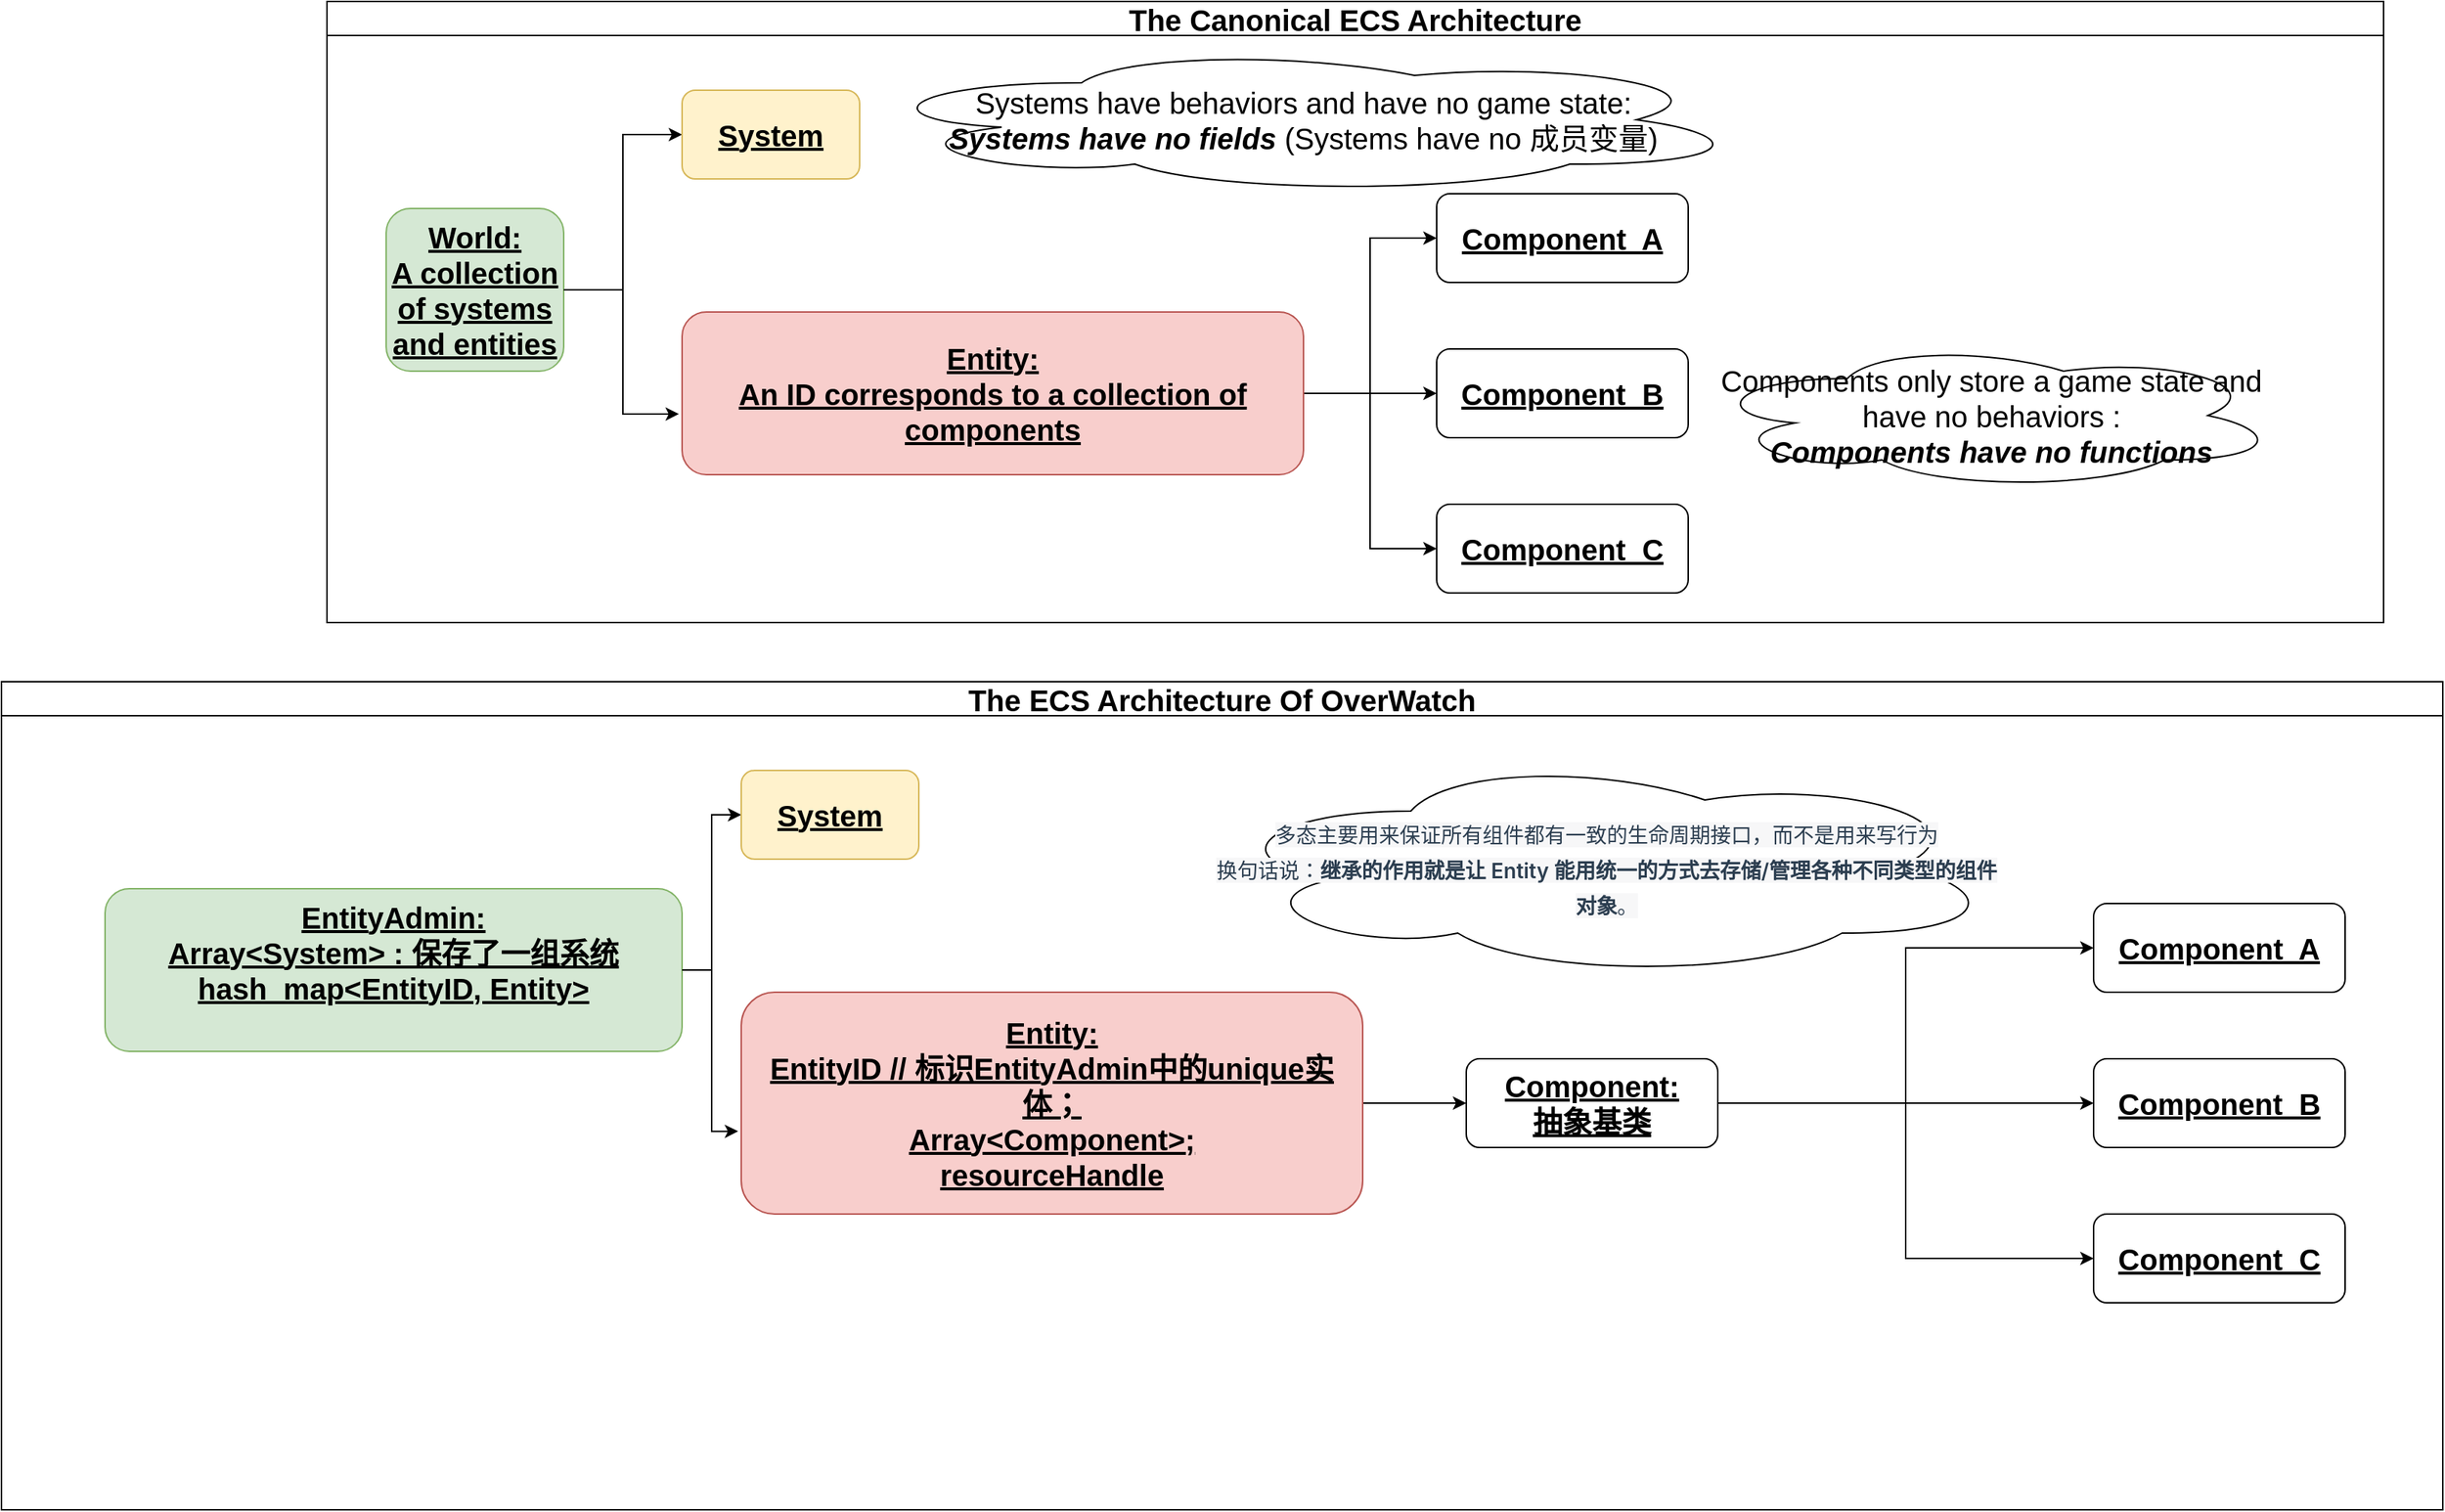 <mxfile version="28.2.0">
  <diagram name="第 1 页" id="CxN-nvPnmQ1PO7884Idd">
    <mxGraphModel dx="2655" dy="959" grid="1" gridSize="10" guides="1" tooltips="1" connect="1" arrows="1" fold="1" page="1" pageScale="1" pageWidth="827" pageHeight="1169" math="0" shadow="0">
      <root>
        <mxCell id="0" />
        <mxCell id="1" parent="0" />
        <mxCell id="kjXMb5Oc9gqvb5fUqaoA-7" value="The Canonical ECS Architecture" style="swimlane;whiteSpace=wrap;html=1;fontSize=20;" vertex="1" parent="1">
          <mxGeometry x="-460" y="50" width="1390" height="420" as="geometry" />
        </mxCell>
        <mxCell id="kjXMb5Oc9gqvb5fUqaoA-13" style="edgeStyle=orthogonalEdgeStyle;rounded=0;orthogonalLoop=1;jettySize=auto;html=1;entryX=0;entryY=0.5;entryDx=0;entryDy=0;" edge="1" parent="kjXMb5Oc9gqvb5fUqaoA-7" source="kjXMb5Oc9gqvb5fUqaoA-8" target="kjXMb5Oc9gqvb5fUqaoA-11">
          <mxGeometry relative="1" as="geometry" />
        </mxCell>
        <mxCell id="kjXMb5Oc9gqvb5fUqaoA-8" value="World:&lt;div&gt;A collection of systems and entities&lt;/div&gt;" style="rounded=1;whiteSpace=wrap;html=1;fontStyle=5;fontSize=20;fillColor=#d5e8d4;strokeColor=#82b366;" vertex="1" parent="kjXMb5Oc9gqvb5fUqaoA-7">
          <mxGeometry x="40" y="140" width="120" height="110" as="geometry" />
        </mxCell>
        <mxCell id="kjXMb5Oc9gqvb5fUqaoA-11" value="System" style="rounded=1;whiteSpace=wrap;html=1;fontStyle=5;fontSize=20;fillColor=#fff2cc;strokeColor=#d6b656;" vertex="1" parent="kjXMb5Oc9gqvb5fUqaoA-7">
          <mxGeometry x="240" y="60" width="120" height="60" as="geometry" />
        </mxCell>
        <mxCell id="kjXMb5Oc9gqvb5fUqaoA-26" style="edgeStyle=orthogonalEdgeStyle;rounded=0;orthogonalLoop=1;jettySize=auto;html=1;entryX=0;entryY=0.5;entryDx=0;entryDy=0;" edge="1" parent="kjXMb5Oc9gqvb5fUqaoA-7" source="kjXMb5Oc9gqvb5fUqaoA-12" target="kjXMb5Oc9gqvb5fUqaoA-15">
          <mxGeometry relative="1" as="geometry" />
        </mxCell>
        <mxCell id="kjXMb5Oc9gqvb5fUqaoA-27" style="edgeStyle=orthogonalEdgeStyle;rounded=0;orthogonalLoop=1;jettySize=auto;html=1;exitX=1;exitY=0.5;exitDx=0;exitDy=0;entryX=0;entryY=0.5;entryDx=0;entryDy=0;" edge="1" parent="kjXMb5Oc9gqvb5fUqaoA-7" source="kjXMb5Oc9gqvb5fUqaoA-12" target="kjXMb5Oc9gqvb5fUqaoA-24">
          <mxGeometry relative="1" as="geometry" />
        </mxCell>
        <mxCell id="kjXMb5Oc9gqvb5fUqaoA-28" style="edgeStyle=orthogonalEdgeStyle;rounded=0;orthogonalLoop=1;jettySize=auto;html=1;exitX=1;exitY=0.5;exitDx=0;exitDy=0;entryX=0;entryY=0.5;entryDx=0;entryDy=0;" edge="1" parent="kjXMb5Oc9gqvb5fUqaoA-7" source="kjXMb5Oc9gqvb5fUqaoA-12" target="kjXMb5Oc9gqvb5fUqaoA-25">
          <mxGeometry relative="1" as="geometry" />
        </mxCell>
        <mxCell id="kjXMb5Oc9gqvb5fUqaoA-12" value="Entity:&lt;div&gt;An ID corresponds to a collection of components&lt;/div&gt;" style="rounded=1;whiteSpace=wrap;html=1;fontStyle=5;fontSize=20;fillColor=#f8cecc;strokeColor=#b85450;" vertex="1" parent="kjXMb5Oc9gqvb5fUqaoA-7">
          <mxGeometry x="240" y="210" width="420" height="110" as="geometry" />
        </mxCell>
        <mxCell id="kjXMb5Oc9gqvb5fUqaoA-14" style="edgeStyle=orthogonalEdgeStyle;rounded=0;orthogonalLoop=1;jettySize=auto;html=1;exitX=1;exitY=0.5;exitDx=0;exitDy=0;entryX=-0.005;entryY=0.627;entryDx=0;entryDy=0;entryPerimeter=0;" edge="1" parent="kjXMb5Oc9gqvb5fUqaoA-7" source="kjXMb5Oc9gqvb5fUqaoA-8" target="kjXMb5Oc9gqvb5fUqaoA-12">
          <mxGeometry relative="1" as="geometry" />
        </mxCell>
        <mxCell id="kjXMb5Oc9gqvb5fUqaoA-15" value="Component&amp;nbsp; A" style="rounded=1;whiteSpace=wrap;html=1;fontStyle=5;fontSize=20;" vertex="1" parent="kjXMb5Oc9gqvb5fUqaoA-7">
          <mxGeometry x="750" y="130" width="170" height="60" as="geometry" />
        </mxCell>
        <mxCell id="kjXMb5Oc9gqvb5fUqaoA-24" value="Component&amp;nbsp; B" style="rounded=1;whiteSpace=wrap;html=1;fontStyle=5;fontSize=20;" vertex="1" parent="kjXMb5Oc9gqvb5fUqaoA-7">
          <mxGeometry x="750" y="235" width="170" height="60" as="geometry" />
        </mxCell>
        <mxCell id="kjXMb5Oc9gqvb5fUqaoA-25" value="Component&amp;nbsp; C" style="rounded=1;whiteSpace=wrap;html=1;fontStyle=5;fontSize=20;" vertex="1" parent="kjXMb5Oc9gqvb5fUqaoA-7">
          <mxGeometry x="750" y="340" width="170" height="60" as="geometry" />
        </mxCell>
        <mxCell id="kjXMb5Oc9gqvb5fUqaoA-29" value="Components only store a game state and have no behaviors :&lt;div&gt;&lt;b&gt;&lt;i&gt;Components have no functions&lt;/i&gt;&lt;/b&gt;&lt;/div&gt;" style="ellipse;shape=cloud;whiteSpace=wrap;html=1;fontSize=20;" vertex="1" parent="kjXMb5Oc9gqvb5fUqaoA-7">
          <mxGeometry x="930" y="230" width="390" height="100" as="geometry" />
        </mxCell>
        <mxCell id="kjXMb5Oc9gqvb5fUqaoA-30" value="Systems have behaviors and have no game state:&lt;div&gt;&lt;b&gt;&lt;i&gt;Systems have no fields&lt;/i&gt;&lt;/b&gt; (Systems have no 成员变量)&lt;/div&gt;" style="ellipse;shape=cloud;whiteSpace=wrap;html=1;fontSize=20;" vertex="1" parent="kjXMb5Oc9gqvb5fUqaoA-7">
          <mxGeometry x="360" y="30" width="600" height="100" as="geometry" />
        </mxCell>
        <mxCell id="kjXMb5Oc9gqvb5fUqaoA-31" value="The ECS Architecture Of OverWatch" style="swimlane;whiteSpace=wrap;html=1;fontSize=20;" vertex="1" parent="1">
          <mxGeometry x="-680" y="510" width="1650" height="560" as="geometry" />
        </mxCell>
        <mxCell id="kjXMb5Oc9gqvb5fUqaoA-32" style="edgeStyle=orthogonalEdgeStyle;rounded=0;orthogonalLoop=1;jettySize=auto;html=1;entryX=0;entryY=0.5;entryDx=0;entryDy=0;" edge="1" parent="kjXMb5Oc9gqvb5fUqaoA-31" source="kjXMb5Oc9gqvb5fUqaoA-33" target="kjXMb5Oc9gqvb5fUqaoA-34">
          <mxGeometry relative="1" as="geometry" />
        </mxCell>
        <mxCell id="kjXMb5Oc9gqvb5fUqaoA-33" value="EntityAdmin:&lt;div&gt;Array&amp;lt;System&amp;gt; : 保存了一组系统&lt;/div&gt;&lt;div&gt;hash_map&amp;lt;EntityID, Entity&amp;gt;&lt;br&gt;&lt;div&gt;&lt;br&gt;&lt;/div&gt;&lt;/div&gt;" style="rounded=1;whiteSpace=wrap;html=1;fontStyle=5;fontSize=20;fillColor=#d5e8d4;strokeColor=#82b366;" vertex="1" parent="kjXMb5Oc9gqvb5fUqaoA-31">
          <mxGeometry x="70" y="140" width="390" height="110" as="geometry" />
        </mxCell>
        <mxCell id="kjXMb5Oc9gqvb5fUqaoA-34" value="System" style="rounded=1;whiteSpace=wrap;html=1;fontStyle=5;fontSize=20;fillColor=#fff2cc;strokeColor=#d6b656;" vertex="1" parent="kjXMb5Oc9gqvb5fUqaoA-31">
          <mxGeometry x="500" y="60" width="120" height="60" as="geometry" />
        </mxCell>
        <mxCell id="kjXMb5Oc9gqvb5fUqaoA-35" style="edgeStyle=orthogonalEdgeStyle;rounded=0;orthogonalLoop=1;jettySize=auto;html=1;entryX=0;entryY=0.5;entryDx=0;entryDy=0;exitX=1;exitY=0.5;exitDx=0;exitDy=0;" edge="1" parent="kjXMb5Oc9gqvb5fUqaoA-31" source="kjXMb5Oc9gqvb5fUqaoA-45" target="kjXMb5Oc9gqvb5fUqaoA-40">
          <mxGeometry relative="1" as="geometry" />
        </mxCell>
        <mxCell id="kjXMb5Oc9gqvb5fUqaoA-36" style="edgeStyle=orthogonalEdgeStyle;rounded=0;orthogonalLoop=1;jettySize=auto;html=1;exitX=1;exitY=0.5;exitDx=0;exitDy=0;entryX=0;entryY=0.5;entryDx=0;entryDy=0;" edge="1" parent="kjXMb5Oc9gqvb5fUqaoA-31" source="kjXMb5Oc9gqvb5fUqaoA-45" target="kjXMb5Oc9gqvb5fUqaoA-41">
          <mxGeometry relative="1" as="geometry" />
        </mxCell>
        <mxCell id="kjXMb5Oc9gqvb5fUqaoA-37" style="edgeStyle=orthogonalEdgeStyle;rounded=0;orthogonalLoop=1;jettySize=auto;html=1;exitX=1;exitY=0.5;exitDx=0;exitDy=0;entryX=0;entryY=0.5;entryDx=0;entryDy=0;" edge="1" parent="kjXMb5Oc9gqvb5fUqaoA-31" source="kjXMb5Oc9gqvb5fUqaoA-45" target="kjXMb5Oc9gqvb5fUqaoA-42">
          <mxGeometry relative="1" as="geometry" />
        </mxCell>
        <mxCell id="kjXMb5Oc9gqvb5fUqaoA-47" style="edgeStyle=orthogonalEdgeStyle;rounded=0;orthogonalLoop=1;jettySize=auto;html=1;exitX=1;exitY=0.5;exitDx=0;exitDy=0;entryX=0;entryY=0.5;entryDx=0;entryDy=0;" edge="1" parent="kjXMb5Oc9gqvb5fUqaoA-31" source="kjXMb5Oc9gqvb5fUqaoA-38" target="kjXMb5Oc9gqvb5fUqaoA-45">
          <mxGeometry relative="1" as="geometry" />
        </mxCell>
        <mxCell id="kjXMb5Oc9gqvb5fUqaoA-38" value="Entity:&lt;div&gt;EntityID // 标识EntityAdmin中的unique实体；&lt;/div&gt;&lt;div&gt;Array&amp;lt;Component&amp;gt;;&lt;/div&gt;&lt;div&gt;resourceHandle&lt;/div&gt;" style="rounded=1;whiteSpace=wrap;html=1;fontStyle=5;fontSize=20;fillColor=#f8cecc;strokeColor=#b85450;" vertex="1" parent="kjXMb5Oc9gqvb5fUqaoA-31">
          <mxGeometry x="500" y="210" width="420" height="150" as="geometry" />
        </mxCell>
        <mxCell id="kjXMb5Oc9gqvb5fUqaoA-39" style="edgeStyle=orthogonalEdgeStyle;rounded=0;orthogonalLoop=1;jettySize=auto;html=1;exitX=1;exitY=0.5;exitDx=0;exitDy=0;entryX=-0.005;entryY=0.627;entryDx=0;entryDy=0;entryPerimeter=0;" edge="1" parent="kjXMb5Oc9gqvb5fUqaoA-31" source="kjXMb5Oc9gqvb5fUqaoA-33" target="kjXMb5Oc9gqvb5fUqaoA-38">
          <mxGeometry relative="1" as="geometry" />
        </mxCell>
        <mxCell id="kjXMb5Oc9gqvb5fUqaoA-40" value="Component&amp;nbsp; A" style="rounded=1;whiteSpace=wrap;html=1;fontStyle=5;fontSize=20;" vertex="1" parent="kjXMb5Oc9gqvb5fUqaoA-31">
          <mxGeometry x="1414" y="150" width="170" height="60" as="geometry" />
        </mxCell>
        <mxCell id="kjXMb5Oc9gqvb5fUqaoA-41" value="Component&amp;nbsp; B" style="rounded=1;whiteSpace=wrap;html=1;fontStyle=5;fontSize=20;" vertex="1" parent="kjXMb5Oc9gqvb5fUqaoA-31">
          <mxGeometry x="1414" y="255" width="170" height="60" as="geometry" />
        </mxCell>
        <mxCell id="kjXMb5Oc9gqvb5fUqaoA-42" value="Component&amp;nbsp; C" style="rounded=1;whiteSpace=wrap;html=1;fontStyle=5;fontSize=20;" vertex="1" parent="kjXMb5Oc9gqvb5fUqaoA-31">
          <mxGeometry x="1414" y="360" width="170" height="60" as="geometry" />
        </mxCell>
        <mxCell id="kjXMb5Oc9gqvb5fUqaoA-43" value="&lt;span style=&quot;color: rgb(44, 62, 80); font-family: -apple-system, BlinkMacSystemFont, &amp;quot;Segoe UI&amp;quot;, Roboto, Oxygen, Ubuntu, Cantarell, &amp;quot;Fira Sans&amp;quot;, &amp;quot;Droid Sans&amp;quot;, &amp;quot;Helvetica Neue&amp;quot;, sans-serif; font-size: 14px; text-align: left; background-color: rgb(247, 247, 248);&quot;&gt;多态主要用来保证所有组件都有一致的生命周期接口，而不是用来写行为&lt;/span&gt;&lt;div&gt;&lt;span style=&quot;color: rgb(44, 62, 80); font-family: -apple-system, BlinkMacSystemFont, &amp;quot;Segoe UI&amp;quot;, Roboto, Oxygen, Ubuntu, Cantarell, &amp;quot;Fira Sans&amp;quot;, &amp;quot;Droid Sans&amp;quot;, &amp;quot;Helvetica Neue&amp;quot;, sans-serif; font-size: 14px; text-align: left; background-color: rgb(247, 247, 248);&quot;&gt;换句话说：&lt;span style=&quot;box-sizing: inherit; font-weight: 600;&quot;&gt;继承的作用就是让 Entity 能用统一的方式去存储/管理各种不同类型的组件对象&lt;/span&gt;。&lt;/span&gt;&lt;/div&gt;" style="ellipse;shape=cloud;whiteSpace=wrap;html=1;fontSize=20;" vertex="1" parent="kjXMb5Oc9gqvb5fUqaoA-31">
          <mxGeometry x="820" y="50" width="530" height="150" as="geometry" />
        </mxCell>
        <mxCell id="kjXMb5Oc9gqvb5fUqaoA-45" value="Component:&lt;div&gt;抽象基类&lt;/div&gt;" style="rounded=1;whiteSpace=wrap;html=1;fontStyle=5;fontSize=20;" vertex="1" parent="kjXMb5Oc9gqvb5fUqaoA-31">
          <mxGeometry x="990" y="255" width="170" height="60" as="geometry" />
        </mxCell>
      </root>
    </mxGraphModel>
  </diagram>
</mxfile>
